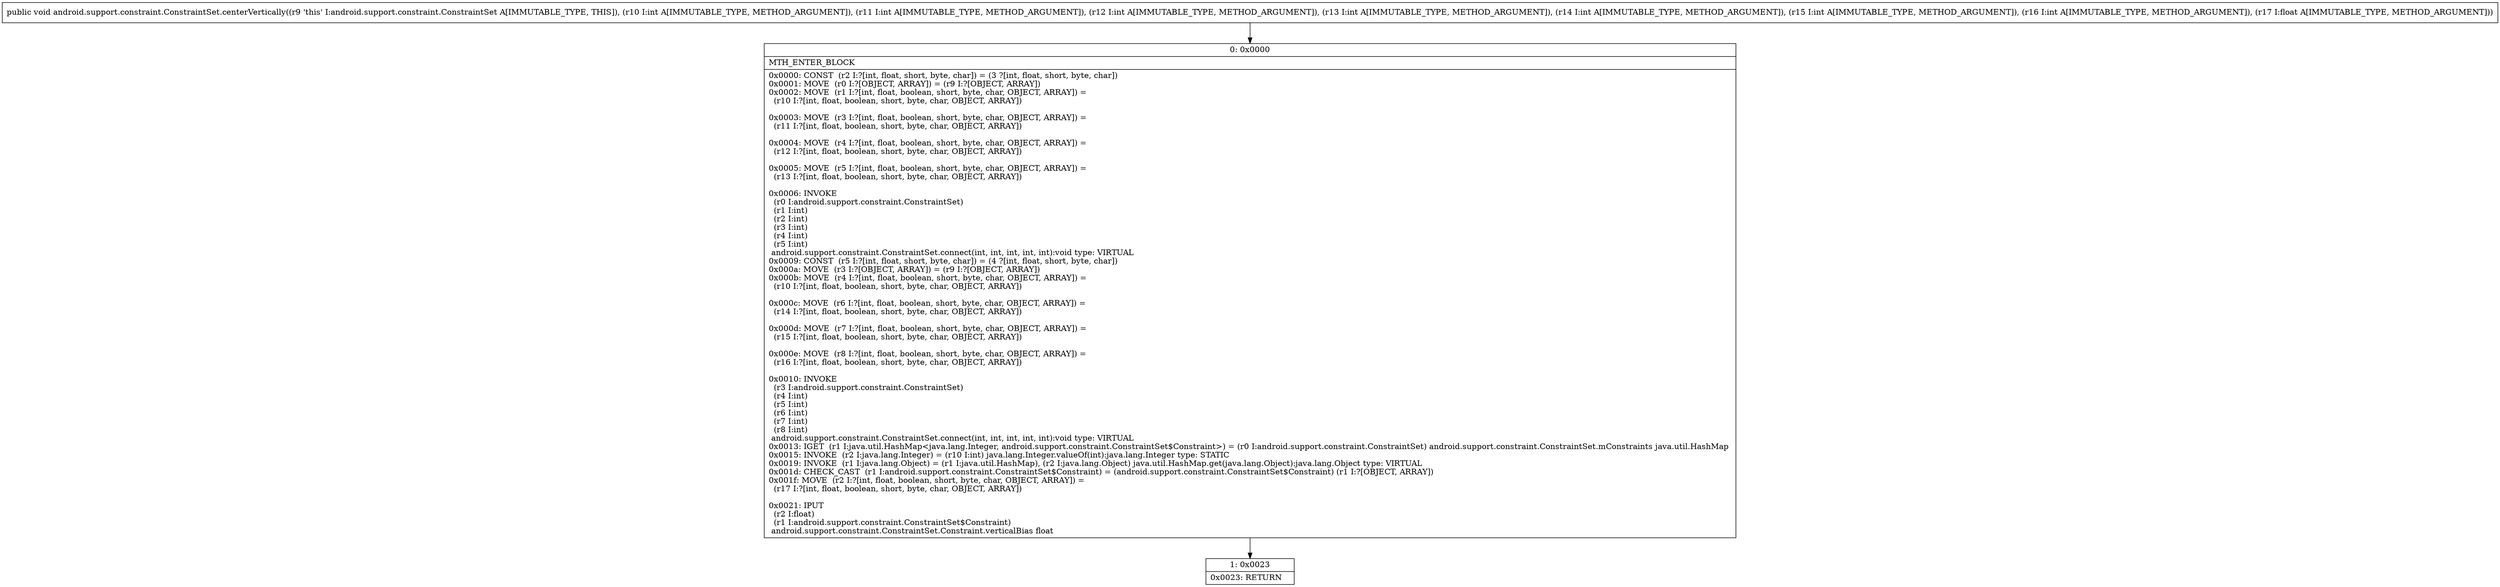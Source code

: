 digraph "CFG forandroid.support.constraint.ConstraintSet.centerVertically(IIIIIIIF)V" {
Node_0 [shape=record,label="{0\:\ 0x0000|MTH_ENTER_BLOCK\l|0x0000: CONST  (r2 I:?[int, float, short, byte, char]) = (3 ?[int, float, short, byte, char]) \l0x0001: MOVE  (r0 I:?[OBJECT, ARRAY]) = (r9 I:?[OBJECT, ARRAY]) \l0x0002: MOVE  (r1 I:?[int, float, boolean, short, byte, char, OBJECT, ARRAY]) = \l  (r10 I:?[int, float, boolean, short, byte, char, OBJECT, ARRAY])\l \l0x0003: MOVE  (r3 I:?[int, float, boolean, short, byte, char, OBJECT, ARRAY]) = \l  (r11 I:?[int, float, boolean, short, byte, char, OBJECT, ARRAY])\l \l0x0004: MOVE  (r4 I:?[int, float, boolean, short, byte, char, OBJECT, ARRAY]) = \l  (r12 I:?[int, float, boolean, short, byte, char, OBJECT, ARRAY])\l \l0x0005: MOVE  (r5 I:?[int, float, boolean, short, byte, char, OBJECT, ARRAY]) = \l  (r13 I:?[int, float, boolean, short, byte, char, OBJECT, ARRAY])\l \l0x0006: INVOKE  \l  (r0 I:android.support.constraint.ConstraintSet)\l  (r1 I:int)\l  (r2 I:int)\l  (r3 I:int)\l  (r4 I:int)\l  (r5 I:int)\l android.support.constraint.ConstraintSet.connect(int, int, int, int, int):void type: VIRTUAL \l0x0009: CONST  (r5 I:?[int, float, short, byte, char]) = (4 ?[int, float, short, byte, char]) \l0x000a: MOVE  (r3 I:?[OBJECT, ARRAY]) = (r9 I:?[OBJECT, ARRAY]) \l0x000b: MOVE  (r4 I:?[int, float, boolean, short, byte, char, OBJECT, ARRAY]) = \l  (r10 I:?[int, float, boolean, short, byte, char, OBJECT, ARRAY])\l \l0x000c: MOVE  (r6 I:?[int, float, boolean, short, byte, char, OBJECT, ARRAY]) = \l  (r14 I:?[int, float, boolean, short, byte, char, OBJECT, ARRAY])\l \l0x000d: MOVE  (r7 I:?[int, float, boolean, short, byte, char, OBJECT, ARRAY]) = \l  (r15 I:?[int, float, boolean, short, byte, char, OBJECT, ARRAY])\l \l0x000e: MOVE  (r8 I:?[int, float, boolean, short, byte, char, OBJECT, ARRAY]) = \l  (r16 I:?[int, float, boolean, short, byte, char, OBJECT, ARRAY])\l \l0x0010: INVOKE  \l  (r3 I:android.support.constraint.ConstraintSet)\l  (r4 I:int)\l  (r5 I:int)\l  (r6 I:int)\l  (r7 I:int)\l  (r8 I:int)\l android.support.constraint.ConstraintSet.connect(int, int, int, int, int):void type: VIRTUAL \l0x0013: IGET  (r1 I:java.util.HashMap\<java.lang.Integer, android.support.constraint.ConstraintSet$Constraint\>) = (r0 I:android.support.constraint.ConstraintSet) android.support.constraint.ConstraintSet.mConstraints java.util.HashMap \l0x0015: INVOKE  (r2 I:java.lang.Integer) = (r10 I:int) java.lang.Integer.valueOf(int):java.lang.Integer type: STATIC \l0x0019: INVOKE  (r1 I:java.lang.Object) = (r1 I:java.util.HashMap), (r2 I:java.lang.Object) java.util.HashMap.get(java.lang.Object):java.lang.Object type: VIRTUAL \l0x001d: CHECK_CAST  (r1 I:android.support.constraint.ConstraintSet$Constraint) = (android.support.constraint.ConstraintSet$Constraint) (r1 I:?[OBJECT, ARRAY]) \l0x001f: MOVE  (r2 I:?[int, float, boolean, short, byte, char, OBJECT, ARRAY]) = \l  (r17 I:?[int, float, boolean, short, byte, char, OBJECT, ARRAY])\l \l0x0021: IPUT  \l  (r2 I:float)\l  (r1 I:android.support.constraint.ConstraintSet$Constraint)\l android.support.constraint.ConstraintSet.Constraint.verticalBias float \l}"];
Node_1 [shape=record,label="{1\:\ 0x0023|0x0023: RETURN   \l}"];
MethodNode[shape=record,label="{public void android.support.constraint.ConstraintSet.centerVertically((r9 'this' I:android.support.constraint.ConstraintSet A[IMMUTABLE_TYPE, THIS]), (r10 I:int A[IMMUTABLE_TYPE, METHOD_ARGUMENT]), (r11 I:int A[IMMUTABLE_TYPE, METHOD_ARGUMENT]), (r12 I:int A[IMMUTABLE_TYPE, METHOD_ARGUMENT]), (r13 I:int A[IMMUTABLE_TYPE, METHOD_ARGUMENT]), (r14 I:int A[IMMUTABLE_TYPE, METHOD_ARGUMENT]), (r15 I:int A[IMMUTABLE_TYPE, METHOD_ARGUMENT]), (r16 I:int A[IMMUTABLE_TYPE, METHOD_ARGUMENT]), (r17 I:float A[IMMUTABLE_TYPE, METHOD_ARGUMENT])) }"];
MethodNode -> Node_0;
Node_0 -> Node_1;
}

